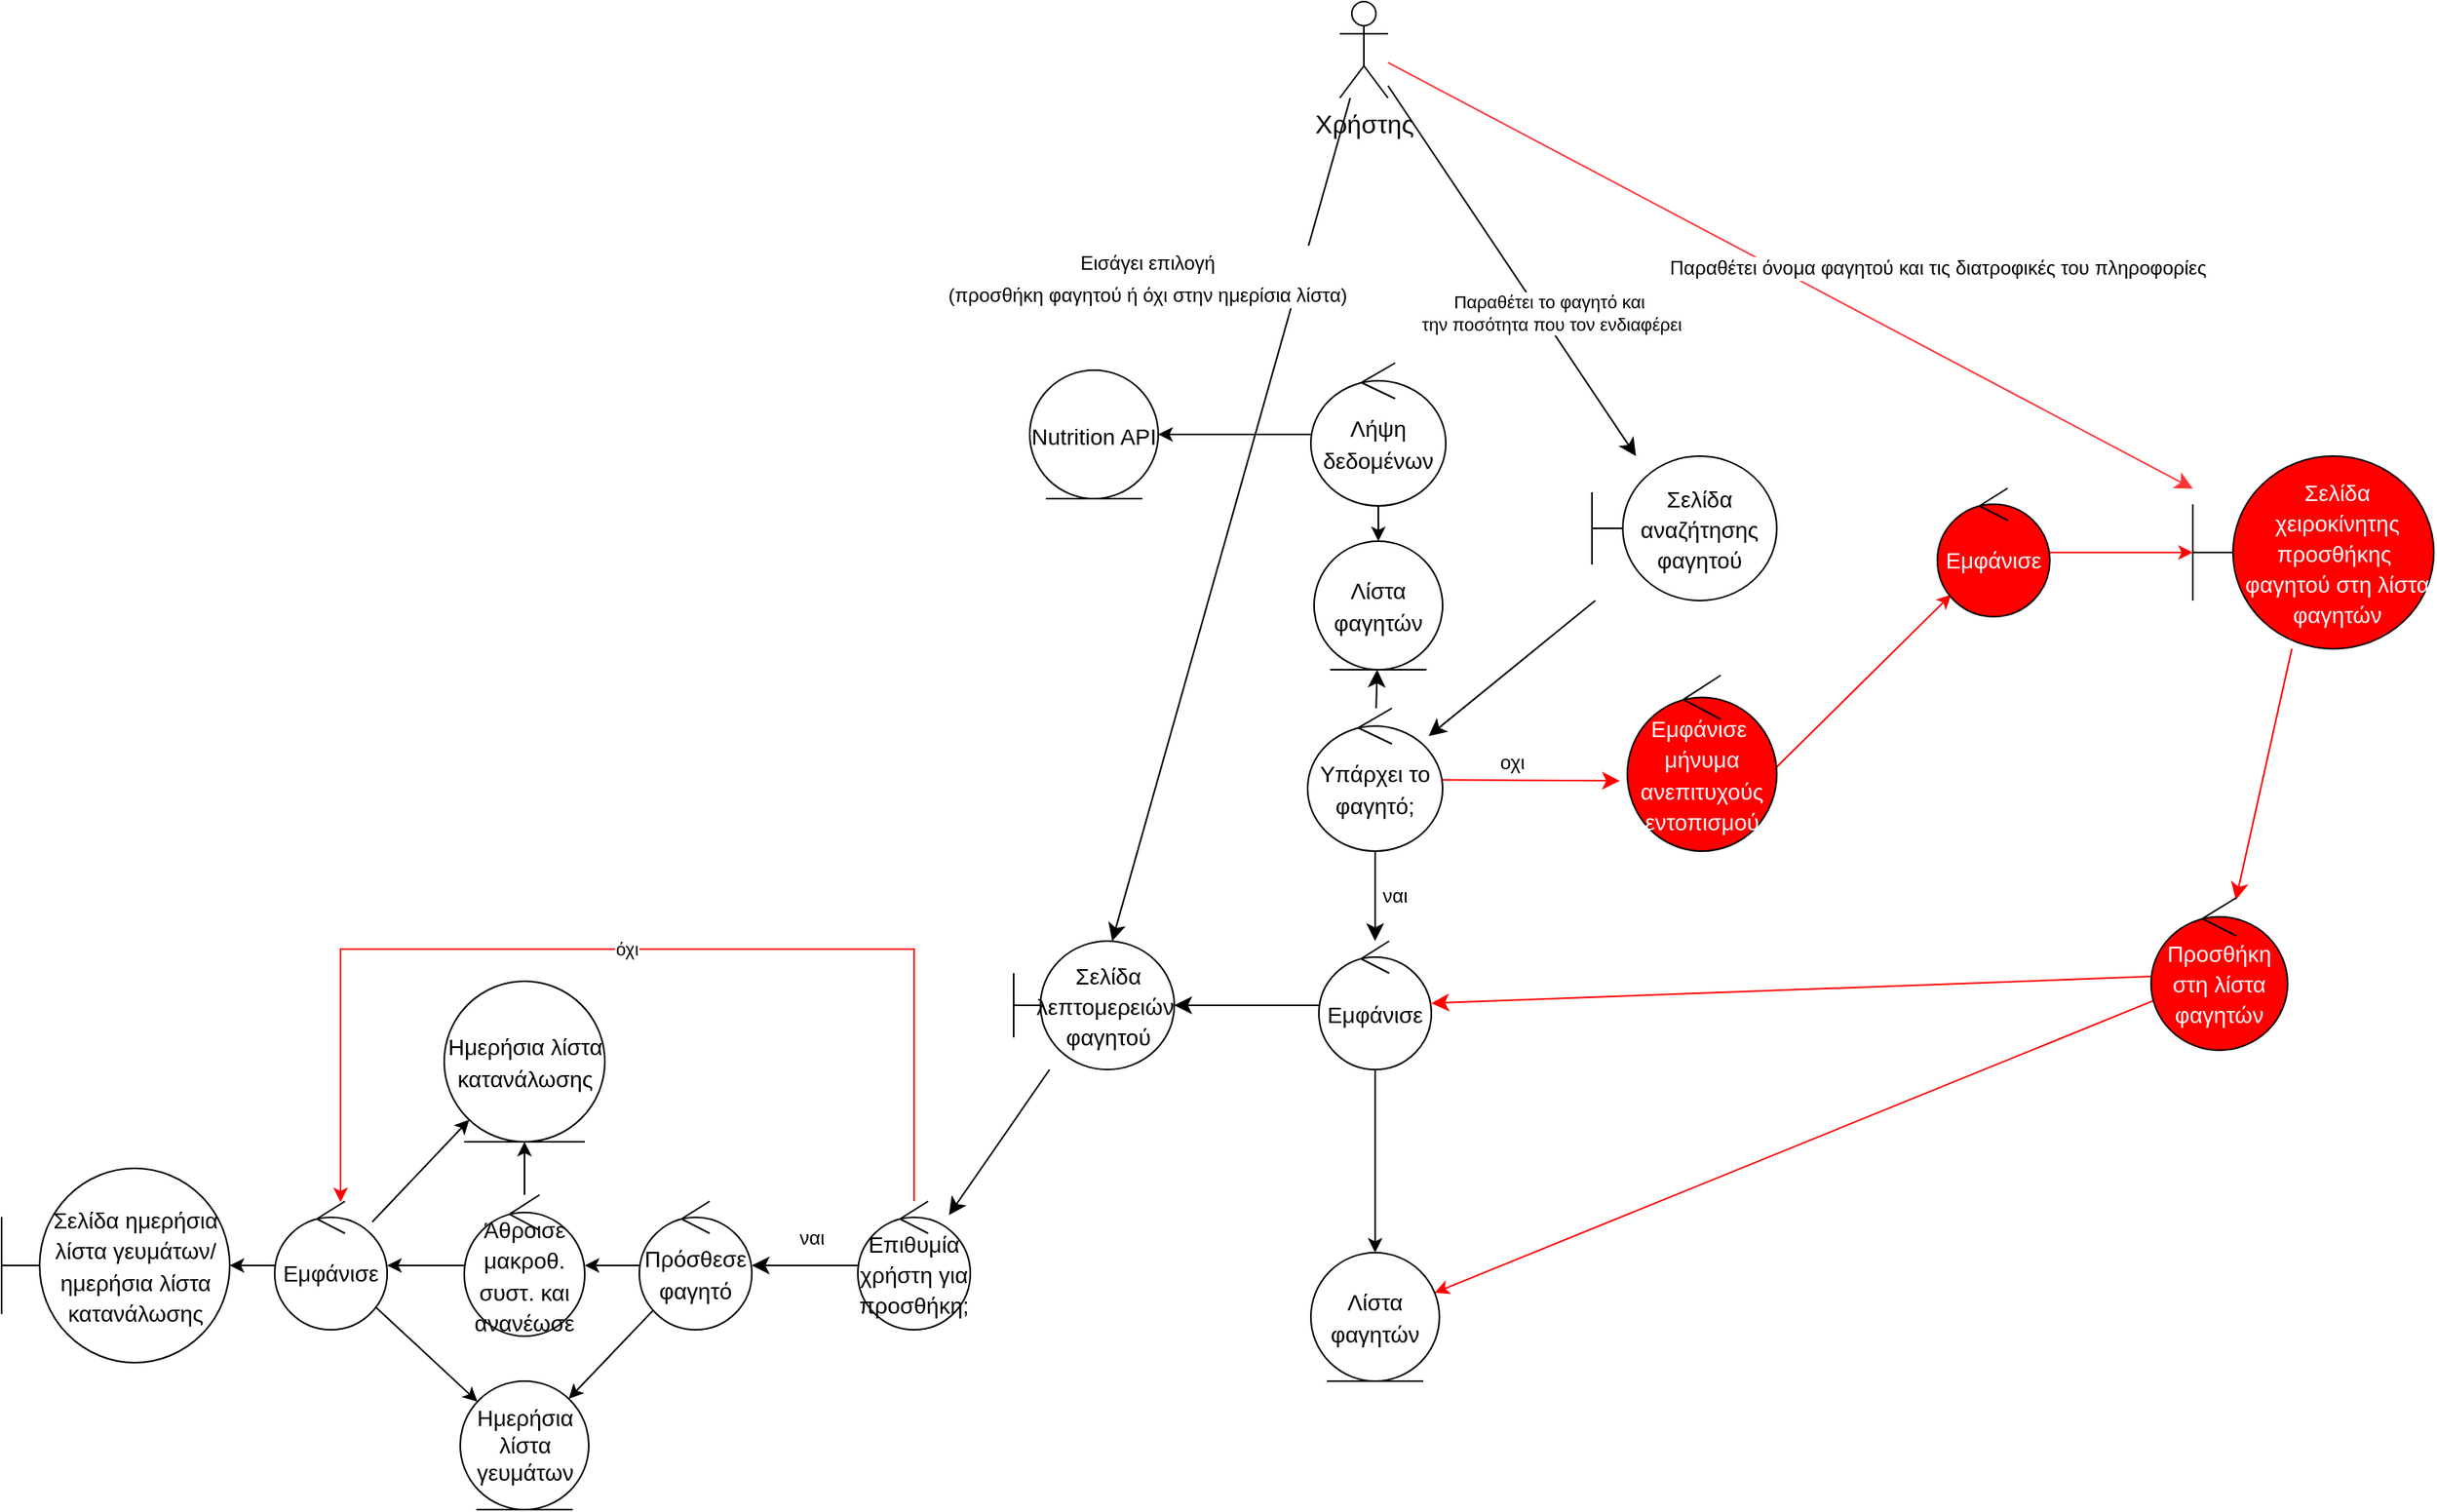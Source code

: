 <mxfile version="21.2.8" type="device">
  <diagram name="Σελίδα-1" id="h-o1yX0LM2CVH-15DDE9">
    <mxGraphModel dx="989" dy="556" grid="1" gridSize="10" guides="1" tooltips="1" connect="1" arrows="1" fold="1" page="1" pageScale="1" pageWidth="1654" pageHeight="1169" math="0" shadow="0">
      <root>
        <mxCell id="0" />
        <mxCell id="1" parent="0" />
        <mxCell id="bhG3UqWKx_D3YFyvvtK5-68" value="" style="edgeStyle=none;curved=1;rounded=0;orthogonalLoop=1;jettySize=auto;html=1;fontSize=13;startSize=8;endSize=8;fontColor=#000000;strokeColor=#FF3333;" parent="1" source="bhG3UqWKx_D3YFyvvtK5-74" target="bhG3UqWKx_D3YFyvvtK5-95" edge="1">
          <mxGeometry x="0.527" y="64" relative="1" as="geometry">
            <mxPoint x="1617" y="1209" as="targetPoint" />
            <mxPoint as="offset" />
          </mxGeometry>
        </mxCell>
        <mxCell id="bhG3UqWKx_D3YFyvvtK5-69" value="&lt;font style=&quot;font-size: 12px;&quot;&gt;Παραθέτει όνομα φαγητού και τις διατροφικές του πληροφορίες&lt;/font&gt;" style="edgeLabel;html=1;align=center;verticalAlign=middle;resizable=0;points=[];rotation=0;fontColor=#000000;" parent="bhG3UqWKx_D3YFyvvtK5-68" vertex="1" connectable="0">
          <mxGeometry x="0.336" y="-2" relative="1" as="geometry">
            <mxPoint x="8" y="-51" as="offset" />
          </mxGeometry>
        </mxCell>
        <mxCell id="bhG3UqWKx_D3YFyvvtK5-70" value="" style="edgeStyle=none;curved=1;rounded=0;orthogonalLoop=1;jettySize=auto;html=1;fontSize=12;startSize=8;endSize=8;strokeColor=#000000;fontColor=#000000;" parent="1" source="bhG3UqWKx_D3YFyvvtK5-74" target="bhG3UqWKx_D3YFyvvtK5-76" edge="1">
          <mxGeometry relative="1" as="geometry" />
        </mxCell>
        <mxCell id="bhG3UqWKx_D3YFyvvtK5-71" value="&lt;font&gt;Παραθέτει το φαγητό και&lt;br&gt;&amp;nbsp;την ποσότητα που τον ενδιαφέρει&lt;/font&gt;" style="edgeLabel;html=1;align=center;verticalAlign=middle;resizable=0;points=[];rotation=0;fontColor=#000000;" parent="bhG3UqWKx_D3YFyvvtK5-70" vertex="1" connectable="0">
          <mxGeometry x="0.381" relative="1" as="geometry">
            <mxPoint x="-7" y="-18" as="offset" />
          </mxGeometry>
        </mxCell>
        <mxCell id="bhG3UqWKx_D3YFyvvtK5-72" value="" style="edgeStyle=none;curved=1;rounded=0;orthogonalLoop=1;jettySize=auto;html=1;fontSize=12;startSize=8;endSize=8;strokeColor=#000000;fontColor=#000000;" parent="1" source="bhG3UqWKx_D3YFyvvtK5-74" target="bhG3UqWKx_D3YFyvvtK5-85" edge="1">
          <mxGeometry relative="1" as="geometry" />
        </mxCell>
        <mxCell id="bhG3UqWKx_D3YFyvvtK5-73" value="&lt;font style=&quot;font-size: 12px;&quot;&gt;Εισάγει επιλογή&lt;br&gt;(προσθήκη φαγητού ή όχι στην ημερίσια λίστα)&lt;br&gt;&lt;/font&gt;" style="edgeLabel;html=1;align=center;verticalAlign=middle;resizable=0;points=[];fontSize=16;rotation=0;fontColor=#000000;" parent="bhG3UqWKx_D3YFyvvtK5-72" vertex="1" connectable="0">
          <mxGeometry x="-0.253" y="2" relative="1" as="geometry">
            <mxPoint x="-73" y="-86" as="offset" />
          </mxGeometry>
        </mxCell>
        <mxCell id="bhG3UqWKx_D3YFyvvtK5-74" value="Χρήστης" style="shape=umlActor;verticalLabelPosition=bottom;verticalAlign=top;html=1;fontSize=16;fontColor=#000000;" parent="1" vertex="1">
          <mxGeometry x="1283" y="790" width="30" height="60" as="geometry" />
        </mxCell>
        <mxCell id="bhG3UqWKx_D3YFyvvtK5-75" value="" style="edgeStyle=none;curved=1;rounded=0;orthogonalLoop=1;jettySize=auto;html=1;fontSize=12;startSize=8;endSize=8;strokeColor=#000000;fontColor=#000000;" parent="1" target="bhG3UqWKx_D3YFyvvtK5-80" edge="1">
          <mxGeometry relative="1" as="geometry">
            <mxPoint x="1442" y="1163" as="sourcePoint" />
          </mxGeometry>
        </mxCell>
        <mxCell id="bhG3UqWKx_D3YFyvvtK5-76" value="&lt;font style=&quot;font-size: 14px;&quot;&gt;Σελίδα αναζήτησης φαγητού&lt;/font&gt;" style="shape=umlBoundary;whiteSpace=wrap;html=1;fontSize=16;strokeColor=#000000;fontColor=#000000;" parent="1" vertex="1">
          <mxGeometry x="1440" y="1073" width="115" height="90" as="geometry" />
        </mxCell>
        <mxCell id="bhG3UqWKx_D3YFyvvtK5-77" value="&lt;font&gt;ναι&lt;/font&gt;" style="edgeStyle=none;curved=1;rounded=0;orthogonalLoop=1;jettySize=auto;html=1;fontSize=12;startSize=8;endSize=8;strokeColor=#000000;fontColor=#000000;" parent="1" source="bhG3UqWKx_D3YFyvvtK5-80" target="bhG3UqWKx_D3YFyvvtK5-83" edge="1">
          <mxGeometry y="12" relative="1" as="geometry">
            <mxPoint as="offset" />
          </mxGeometry>
        </mxCell>
        <mxCell id="bhG3UqWKx_D3YFyvvtK5-78" value="" style="edgeStyle=none;curved=1;rounded=0;orthogonalLoop=1;jettySize=auto;html=1;fontSize=12;startSize=8;endSize=8;strokeColor=#000000;fontColor=#000000;" parent="1" source="bhG3UqWKx_D3YFyvvtK5-80" target="bhG3UqWKx_D3YFyvvtK5-86" edge="1">
          <mxGeometry relative="1" as="geometry" />
        </mxCell>
        <mxCell id="bhG3UqWKx_D3YFyvvtK5-79" value="&lt;font style=&quot;font-size: 12px;&quot;&gt;οχι&lt;/font&gt;" style="edgeStyle=none;curved=1;rounded=0;orthogonalLoop=1;jettySize=auto;html=1;fontSize=12;startSize=8;endSize=8;entryX=-0.05;entryY=0.6;entryDx=0;entryDy=0;entryPerimeter=0;fontColor=#000000;strokeColor=#FF0000;" parent="1" source="bhG3UqWKx_D3YFyvvtK5-80" target="bhG3UqWKx_D3YFyvvtK5-114" edge="1">
          <mxGeometry x="-0.227" y="11" relative="1" as="geometry">
            <mxPoint x="1543.49" y="1338.546" as="targetPoint" />
            <mxPoint as="offset" />
          </mxGeometry>
        </mxCell>
        <mxCell id="bhG3UqWKx_D3YFyvvtK5-80" value="&lt;font style=&quot;font-size: 14px;&quot;&gt;Υπάρχει το φαγητό;&lt;/font&gt;" style="ellipse;shape=umlControl;whiteSpace=wrap;html=1;fontSize=16;strokeColor=#000000;fontColor=#000000;" parent="1" vertex="1">
          <mxGeometry x="1263" y="1230" width="84" height="89" as="geometry" />
        </mxCell>
        <mxCell id="bhG3UqWKx_D3YFyvvtK5-81" value="" style="edgeStyle=none;curved=1;rounded=0;orthogonalLoop=1;jettySize=auto;html=1;fontSize=12;startSize=8;endSize=8;strokeColor=#000000;fontColor=#000000;" parent="1" source="bhG3UqWKx_D3YFyvvtK5-83" target="bhG3UqWKx_D3YFyvvtK5-85" edge="1">
          <mxGeometry relative="1" as="geometry" />
        </mxCell>
        <mxCell id="bhG3UqWKx_D3YFyvvtK5-82" value="" style="edgeStyle=orthogonalEdgeStyle;rounded=0;orthogonalLoop=1;jettySize=auto;html=1;" parent="1" source="bhG3UqWKx_D3YFyvvtK5-83" target="bhG3UqWKx_D3YFyvvtK5-99" edge="1">
          <mxGeometry relative="1" as="geometry" />
        </mxCell>
        <mxCell id="bhG3UqWKx_D3YFyvvtK5-83" value="&lt;font style=&quot;font-size: 14px;&quot;&gt;Εμφάνισε&lt;/font&gt;" style="ellipse;shape=umlControl;whiteSpace=wrap;html=1;fontSize=16;strokeColor=#000000;fontColor=#000000;" parent="1" vertex="1">
          <mxGeometry x="1270" y="1375" width="70" height="80" as="geometry" />
        </mxCell>
        <mxCell id="bhG3UqWKx_D3YFyvvtK5-84" value="" style="edgeStyle=none;curved=1;rounded=0;orthogonalLoop=1;jettySize=auto;html=1;fontSize=12;startSize=8;endSize=8;strokeColor=#000000;fontColor=#000000;" parent="1" source="bhG3UqWKx_D3YFyvvtK5-85" target="bhG3UqWKx_D3YFyvvtK5-89" edge="1">
          <mxGeometry relative="1" as="geometry" />
        </mxCell>
        <mxCell id="bhG3UqWKx_D3YFyvvtK5-85" value="&lt;font style=&quot;font-size: 14px;&quot;&gt;Σελίδα λεπτομερειών&amp;nbsp; φαγητού&lt;/font&gt;" style="shape=umlBoundary;whiteSpace=wrap;html=1;fontSize=16;strokeColor=#000000;fontColor=#000000;" parent="1" vertex="1">
          <mxGeometry x="1080" y="1375" width="100" height="80" as="geometry" />
        </mxCell>
        <mxCell id="bhG3UqWKx_D3YFyvvtK5-86" value="&lt;font style=&quot;font-size: 14px;&quot;&gt;Λίστα φαγητών&lt;/font&gt;" style="ellipse;shape=umlEntity;whiteSpace=wrap;html=1;fontSize=16;strokeColor=#000000;fontColor=#000000;" parent="1" vertex="1">
          <mxGeometry x="1267" y="1126" width="80" height="80" as="geometry" />
        </mxCell>
        <mxCell id="bhG3UqWKx_D3YFyvvtK5-87" value="&lt;font&gt;ναι&lt;/font&gt;" style="edgeStyle=none;curved=1;rounded=0;orthogonalLoop=1;jettySize=auto;html=1;fontSize=12;startSize=8;endSize=8;strokeColor=#000000;fontColor=#000000;" parent="1" source="bhG3UqWKx_D3YFyvvtK5-89" target="bhG3UqWKx_D3YFyvvtK5-92" edge="1">
          <mxGeometry x="-0.102" y="-17" relative="1" as="geometry">
            <mxPoint as="offset" />
          </mxGeometry>
        </mxCell>
        <mxCell id="bhG3UqWKx_D3YFyvvtK5-88" value="όχι" style="edgeStyle=orthogonalEdgeStyle;rounded=0;orthogonalLoop=1;jettySize=auto;html=1;strokeColor=#FF0000;" parent="1" source="bhG3UqWKx_D3YFyvvtK5-89" target="bhG3UqWKx_D3YFyvvtK5-103" edge="1">
          <mxGeometry relative="1" as="geometry">
            <Array as="points">
              <mxPoint x="1018" y="1380" />
              <mxPoint x="661" y="1380" />
            </Array>
          </mxGeometry>
        </mxCell>
        <mxCell id="bhG3UqWKx_D3YFyvvtK5-89" value="&lt;span style=&quot;font-size: 14px;&quot;&gt;Επιθυμία χρήστη για προσθήκη;&lt;/span&gt;" style="ellipse;shape=umlControl;whiteSpace=wrap;html=1;fontSize=16;strokeColor=#000000;fontColor=#000000;" parent="1" vertex="1">
          <mxGeometry x="983" y="1537" width="70" height="80" as="geometry" />
        </mxCell>
        <mxCell id="bhG3UqWKx_D3YFyvvtK5-91" value="" style="rounded=0;orthogonalLoop=1;jettySize=auto;html=1;" parent="1" source="bhG3UqWKx_D3YFyvvtK5-92" target="bhG3UqWKx_D3YFyvvtK5-111" edge="1">
          <mxGeometry relative="1" as="geometry" />
        </mxCell>
        <mxCell id="laq_V2a9hvFSpOpbvtn9-3" value="" style="edgeStyle=orthogonalEdgeStyle;rounded=0;orthogonalLoop=1;jettySize=auto;html=1;" edge="1" parent="1" source="bhG3UqWKx_D3YFyvvtK5-92" target="bhG3UqWKx_D3YFyvvtK5-110">
          <mxGeometry relative="1" as="geometry" />
        </mxCell>
        <mxCell id="bhG3UqWKx_D3YFyvvtK5-92" value="&lt;font style=&quot;font-size: 14px;&quot;&gt;Πρόσθεσε φαγητό&lt;/font&gt;" style="ellipse;shape=umlControl;whiteSpace=wrap;html=1;fontSize=16;strokeColor=#000000;fontColor=#000000;" parent="1" vertex="1">
          <mxGeometry x="847" y="1537" width="70" height="80" as="geometry" />
        </mxCell>
        <mxCell id="bhG3UqWKx_D3YFyvvtK5-93" value="&lt;font style=&quot;font-size: 14px;&quot;&gt;Σελίδα ημερήσια λίστα γευμάτων/ ημερήσια λίστα κατανάλωσης&lt;/font&gt;" style="shape=umlBoundary;whiteSpace=wrap;html=1;fontSize=16;strokeColor=#000000;fontColor=#000000;" parent="1" vertex="1">
          <mxGeometry x="450" y="1516.5" width="142" height="121" as="geometry" />
        </mxCell>
        <mxCell id="bhG3UqWKx_D3YFyvvtK5-94" value="" style="edgeStyle=none;curved=1;rounded=0;orthogonalLoop=1;jettySize=auto;html=1;fontSize=12;startSize=8;endSize=8;fontColor=#000000;strokeColor=#FF0000;" parent="1" source="bhG3UqWKx_D3YFyvvtK5-95" target="bhG3UqWKx_D3YFyvvtK5-98" edge="1">
          <mxGeometry relative="1" as="geometry" />
        </mxCell>
        <mxCell id="bhG3UqWKx_D3YFyvvtK5-95" value="&lt;font style=&quot;font-size: 14px;&quot;&gt;Σελίδα χειροκίνητης προσθήκης&amp;nbsp; φαγητού στη λίστα φαγητών&lt;/font&gt;" style="shape=umlBoundary;fontSize=16;html=1;whiteSpace=wrap;horizontal=1;labelBackgroundColor=none;labelBorderColor=none;spacingTop=0;spacing=0;spacingRight=0;spacingLeft=5;fontColor=#FFFFFF;fillColor=#FF0000;strokeColor=#000000;" parent="1" vertex="1">
          <mxGeometry x="1814" y="1073" width="150" height="120" as="geometry" />
        </mxCell>
        <mxCell id="bhG3UqWKx_D3YFyvvtK5-96" value="" style="edgeStyle=none;curved=1;rounded=0;orthogonalLoop=1;jettySize=auto;html=1;fontSize=12;startSize=8;endSize=8;fontColor=#000000;strokeColor=#FF0000;" parent="1" source="bhG3UqWKx_D3YFyvvtK5-98" target="bhG3UqWKx_D3YFyvvtK5-83" edge="1">
          <mxGeometry relative="1" as="geometry" />
        </mxCell>
        <mxCell id="bhG3UqWKx_D3YFyvvtK5-97" value="" style="rounded=0;orthogonalLoop=1;jettySize=auto;html=1;strokeColor=#FF0000;" parent="1" source="bhG3UqWKx_D3YFyvvtK5-98" target="bhG3UqWKx_D3YFyvvtK5-99" edge="1">
          <mxGeometry relative="1" as="geometry" />
        </mxCell>
        <mxCell id="bhG3UqWKx_D3YFyvvtK5-98" value="&lt;font style=&quot;font-size: 14px;&quot;&gt;Προσθήκη στη λίστα φαγητών&lt;/font&gt;" style="ellipse;shape=umlControl;whiteSpace=wrap;html=1;fontSize=16;fontColor=#FFFFFF;fillColor=#FF0000;" parent="1" vertex="1">
          <mxGeometry x="1788" y="1348" width="85" height="95" as="geometry" />
        </mxCell>
        <mxCell id="bhG3UqWKx_D3YFyvvtK5-99" value="&lt;font style=&quot;font-size: 14px;&quot;&gt;Λίστα φαγητών&lt;/font&gt;" style="ellipse;shape=umlEntity;whiteSpace=wrap;html=1;fontSize=16;fontColor=#000000;strokeColor=#000000;" parent="1" vertex="1">
          <mxGeometry x="1265" y="1569" width="80" height="80" as="geometry" />
        </mxCell>
        <mxCell id="bhG3UqWKx_D3YFyvvtK5-100" value="" style="rounded=0;orthogonalLoop=1;jettySize=auto;html=1;strokeColor=#000000;fontColor=#000000;" parent="1" source="bhG3UqWKx_D3YFyvvtK5-103" target="bhG3UqWKx_D3YFyvvtK5-93" edge="1">
          <mxGeometry relative="1" as="geometry" />
        </mxCell>
        <mxCell id="bhG3UqWKx_D3YFyvvtK5-101" value="" style="rounded=0;orthogonalLoop=1;jettySize=auto;html=1;" parent="1" source="bhG3UqWKx_D3YFyvvtK5-103" target="bhG3UqWKx_D3YFyvvtK5-111" edge="1">
          <mxGeometry relative="1" as="geometry" />
        </mxCell>
        <mxCell id="laq_V2a9hvFSpOpbvtn9-2" value="" style="rounded=0;orthogonalLoop=1;jettySize=auto;html=1;" edge="1" parent="1" source="bhG3UqWKx_D3YFyvvtK5-103" target="bhG3UqWKx_D3YFyvvtK5-107">
          <mxGeometry relative="1" as="geometry" />
        </mxCell>
        <mxCell id="bhG3UqWKx_D3YFyvvtK5-103" value="&lt;font style=&quot;font-size: 14px;&quot;&gt;Εμφάνισε&lt;/font&gt;" style="ellipse;shape=umlControl;whiteSpace=wrap;html=1;strokeColor=#000000;fontColor=#000000;" parent="1" vertex="1">
          <mxGeometry x="620" y="1537" width="70" height="80" as="geometry" />
        </mxCell>
        <mxCell id="bhG3UqWKx_D3YFyvvtK5-104" value="" style="rounded=0;orthogonalLoop=1;jettySize=auto;html=1;fontColor=#000000;strokeColor=#FF0000;exitX=0.979;exitY=0.539;exitDx=0;exitDy=0;exitPerimeter=0;" parent="1" source="bhG3UqWKx_D3YFyvvtK5-114" target="bhG3UqWKx_D3YFyvvtK5-106" edge="1">
          <mxGeometry relative="1" as="geometry">
            <mxPoint x="1697.7" y="1227.46" as="sourcePoint" />
          </mxGeometry>
        </mxCell>
        <mxCell id="bhG3UqWKx_D3YFyvvtK5-105" value="" style="edgeStyle=none;rounded=0;orthogonalLoop=1;jettySize=auto;html=1;fontColor=#000000;strokeColor=#FF0000;" parent="1" source="bhG3UqWKx_D3YFyvvtK5-106" target="bhG3UqWKx_D3YFyvvtK5-95" edge="1">
          <mxGeometry relative="1" as="geometry" />
        </mxCell>
        <mxCell id="bhG3UqWKx_D3YFyvvtK5-106" value="&lt;font style=&quot;font-size: 14px;&quot;&gt;Εμφάνισε&lt;/font&gt;" style="ellipse;shape=umlControl;whiteSpace=wrap;html=1;fontColor=#FFFFFF;fillColor=#FF0000;" parent="1" vertex="1">
          <mxGeometry x="1655" y="1093" width="70" height="80" as="geometry" />
        </mxCell>
        <mxCell id="bhG3UqWKx_D3YFyvvtK5-107" value="&lt;font style=&quot;font-size: 14px;&quot;&gt;Ημερήσια λίστα κατανάλωσης&lt;/font&gt;" style="ellipse;shape=umlEntity;whiteSpace=wrap;html=1;fontSize=16;strokeColor=#000000;fontColor=#000000;" parent="1" vertex="1">
          <mxGeometry x="725.5" y="1400" width="100" height="100" as="geometry" />
        </mxCell>
        <mxCell id="bhG3UqWKx_D3YFyvvtK5-109" value="" style="edgeStyle=orthogonalEdgeStyle;rounded=0;orthogonalLoop=1;jettySize=auto;html=1;" parent="1" source="bhG3UqWKx_D3YFyvvtK5-110" target="bhG3UqWKx_D3YFyvvtK5-107" edge="1">
          <mxGeometry relative="1" as="geometry" />
        </mxCell>
        <mxCell id="laq_V2a9hvFSpOpbvtn9-4" value="" style="edgeStyle=orthogonalEdgeStyle;rounded=0;orthogonalLoop=1;jettySize=auto;html=1;" edge="1" parent="1" source="bhG3UqWKx_D3YFyvvtK5-110" target="bhG3UqWKx_D3YFyvvtK5-103">
          <mxGeometry relative="1" as="geometry" />
        </mxCell>
        <mxCell id="bhG3UqWKx_D3YFyvvtK5-110" value="&lt;font style=&quot;font-size: 14px;&quot;&gt;Άθροισε μακροθ. συστ. και ανανέωσε&lt;br&gt;&lt;/font&gt;" style="ellipse;shape=umlControl;whiteSpace=wrap;html=1;fontSize=16;strokeColor=#000000;fontColor=#000000;" parent="1" vertex="1">
          <mxGeometry x="738" y="1533" width="75" height="88" as="geometry" />
        </mxCell>
        <mxCell id="bhG3UqWKx_D3YFyvvtK5-111" value="&lt;font style=&quot;font-size: 14px;&quot;&gt;Ημερήσια λίστα γευμάτων&lt;/font&gt;" style="ellipse;shape=umlEntity;whiteSpace=wrap;html=1;fontColor=#000000;strokeColor=#000000;" parent="1" vertex="1">
          <mxGeometry x="735.5" y="1649" width="80" height="80" as="geometry" />
        </mxCell>
        <mxCell id="bhG3UqWKx_D3YFyvvtK5-114" value="&lt;font style=&quot;font-size: 14px;&quot;&gt;Εμφάνισε&amp;nbsp;&lt;br&gt;μήνυμα ανεπιτυχούς εντοπισμού&lt;br&gt;&lt;/font&gt;" style="ellipse;shape=umlControl;whiteSpace=wrap;html=1;fontSize=16;fontColor=#FFFFFF;fillColor=#FF0000;strokeColor=#000000;" parent="1" vertex="1">
          <mxGeometry x="1462" y="1209.5" width="93" height="109.5" as="geometry" />
        </mxCell>
        <mxCell id="bhG3UqWKx_D3YFyvvtK5-115" value="&lt;span style=&quot;font-size: 14px;&quot;&gt;Nutrition API&lt;/span&gt;" style="ellipse;shape=umlEntity;whiteSpace=wrap;html=1;fontSize=16;strokeColor=#000000;fontColor=#000000;" parent="1" vertex="1">
          <mxGeometry x="1090" y="1019.5" width="80" height="80" as="geometry" />
        </mxCell>
        <mxCell id="bhG3UqWKx_D3YFyvvtK5-116" value="" style="rounded=0;orthogonalLoop=1;jettySize=auto;html=1;" parent="1" source="bhG3UqWKx_D3YFyvvtK5-118" target="bhG3UqWKx_D3YFyvvtK5-115" edge="1">
          <mxGeometry relative="1" as="geometry" />
        </mxCell>
        <mxCell id="bhG3UqWKx_D3YFyvvtK5-117" value="" style="rounded=0;orthogonalLoop=1;jettySize=auto;html=1;" parent="1" source="bhG3UqWKx_D3YFyvvtK5-118" target="bhG3UqWKx_D3YFyvvtK5-86" edge="1">
          <mxGeometry relative="1" as="geometry" />
        </mxCell>
        <mxCell id="bhG3UqWKx_D3YFyvvtK5-118" value="&lt;span style=&quot;font-size: 14px;&quot;&gt;Λήψη δεδομένων&lt;/span&gt;" style="ellipse;shape=umlControl;whiteSpace=wrap;html=1;fontSize=16;strokeColor=#000000;fontColor=#000000;" parent="1" vertex="1">
          <mxGeometry x="1265" y="1015" width="84" height="89" as="geometry" />
        </mxCell>
      </root>
    </mxGraphModel>
  </diagram>
</mxfile>
